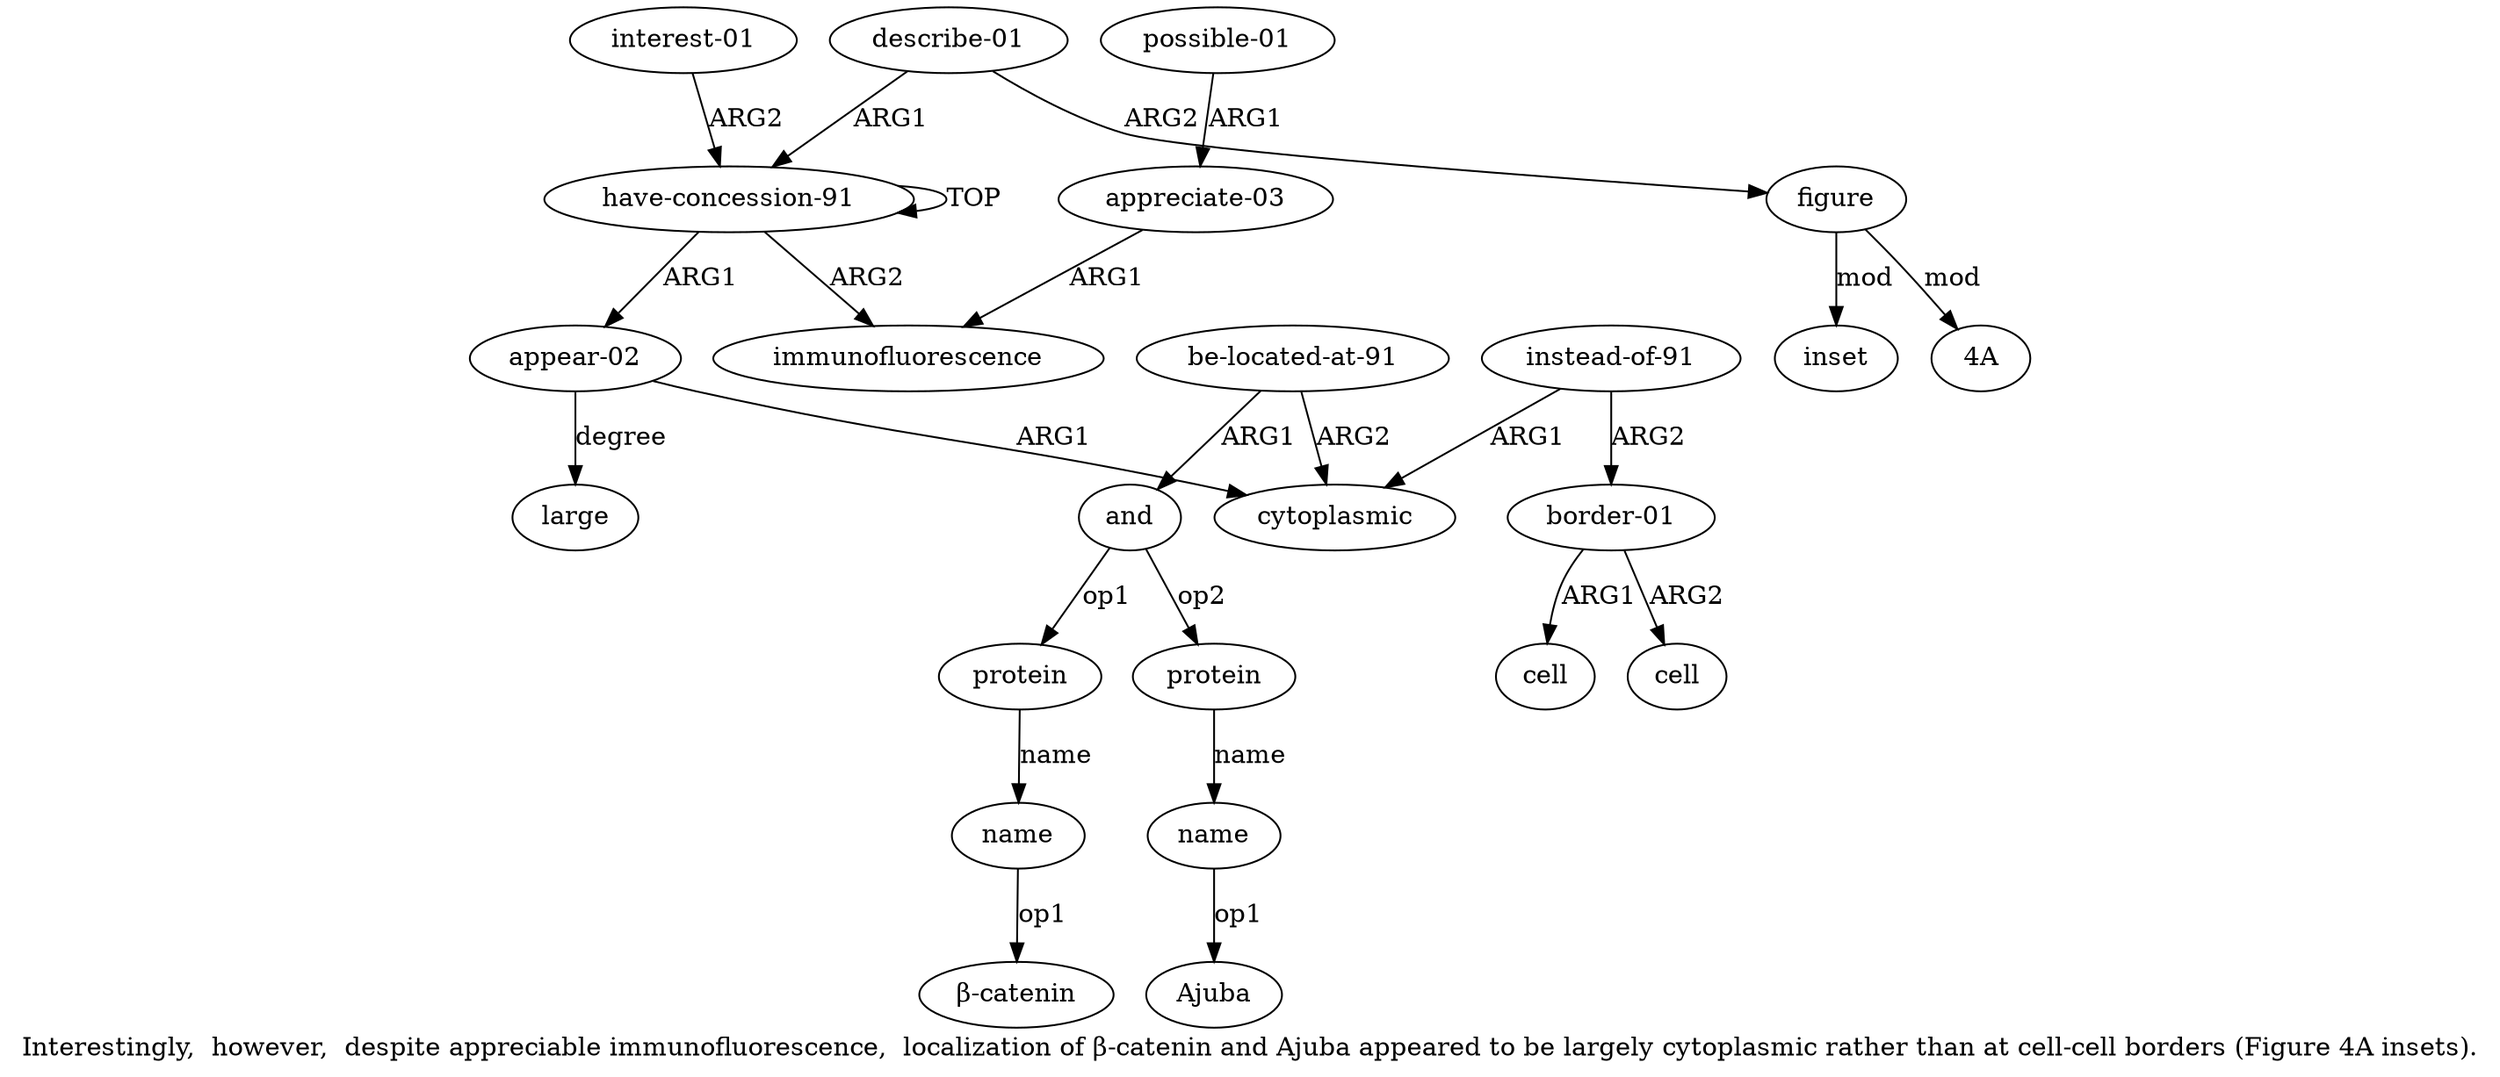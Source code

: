 digraph  {
	graph [label="Interestingly,  however,  despite appreciable immunofluorescence,  localization of β-catenin and Ajuba appeared to be largely cytoplasmic \
rather than at cell-cell borders (Figure 4A insets)."];
	node [label="\N"];
	a20	 [color=black,
		gold_ind=20,
		gold_label="interest-01",
		label="interest-01",
		test_ind=20,
		test_label="interest-01"];
	a0	 [color=black,
		gold_ind=0,
		gold_label="have-concession-91",
		label="have-concession-91",
		test_ind=0,
		test_label="have-concession-91"];
	a20 -> a0 [key=0,
	color=black,
	gold_label=ARG2,
	label=ARG2,
	test_label=ARG2];
a15 [color=black,
	gold_ind=15,
	gold_label="appreciate-03",
	label="appreciate-03",
	test_ind=15,
	test_label="appreciate-03"];
a14 [color=black,
	gold_ind=14,
	gold_label=immunofluorescence,
	label=immunofluorescence,
	test_ind=14,
	test_label=immunofluorescence];
a15 -> a14 [key=0,
color=black,
gold_label=ARG1,
label=ARG1,
test_label=ARG1];
a17 [color=black,
gold_ind=17,
gold_label="describe-01",
label="describe-01",
test_ind=17,
test_label="describe-01"];
a18 [color=black,
gold_ind=18,
gold_label=figure,
label=figure,
test_ind=18,
test_label=figure];
a17 -> a18 [key=0,
color=black,
gold_label=ARG2,
label=ARG2,
test_label=ARG2];
a17 -> a0 [key=0,
color=black,
gold_label=ARG1,
label=ARG1,
test_label=ARG1];
a16 [color=black,
gold_ind=16,
gold_label="possible-01",
label="possible-01",
test_ind=16,
test_label="possible-01"];
a16 -> a15 [key=0,
color=black,
gold_label=ARG1,
label=ARG1,
test_label=ARG1];
a11 [color=black,
gold_ind=11,
gold_label=cell,
label=cell,
test_ind=11,
test_label=cell];
a10 [color=black,
gold_ind=10,
gold_label="border-01",
label="border-01",
test_ind=10,
test_label="border-01"];
a10 -> a11 [key=0,
color=black,
gold_label=ARG1,
label=ARG1,
test_label=ARG1];
a12 [color=black,
gold_ind=12,
gold_label=cell,
label=cell,
test_ind=12,
test_label=cell];
a10 -> a12 [key=0,
color=black,
gold_label=ARG2,
label=ARG2,
test_label=ARG2];
a13 [color=black,
gold_ind=13,
gold_label=large,
label=large,
test_ind=13,
test_label=large];
a19 [color=black,
gold_ind=19,
gold_label=inset,
label=inset,
test_ind=19,
test_label=inset];
a18 -> a19 [key=0,
color=black,
gold_label=mod,
label=mod,
test_label=mod];
"a18 4A" [color=black,
gold_ind=-1,
gold_label="4A",
label="4A",
test_ind=-1,
test_label="4A"];
a18 -> "a18 4A" [key=0,
color=black,
gold_label=mod,
label=mod,
test_label=mod];
a1 [color=black,
gold_ind=1,
gold_label="appear-02",
label="appear-02",
test_ind=1,
test_label="appear-02"];
a1 -> a13 [key=0,
color=black,
gold_label=degree,
label=degree,
test_label=degree];
a2 [color=black,
gold_ind=2,
gold_label=cytoplasmic,
label=cytoplasmic,
test_ind=2,
test_label=cytoplasmic];
a1 -> a2 [key=0,
color=black,
gold_label=ARG1,
label=ARG1,
test_label=ARG1];
a0 -> a14 [key=0,
color=black,
gold_label=ARG2,
label=ARG2,
test_label=ARG2];
a0 -> a1 [key=0,
color=black,
gold_label=ARG1,
label=ARG1,
test_label=ARG1];
a0 -> a0 [key=0,
color=black,
gold_label=TOP,
label=TOP,
test_label=TOP];
a3 [color=black,
gold_ind=3,
gold_label="be-located-at-91",
label="be-located-at-91",
test_ind=3,
test_label="be-located-at-91"];
a3 -> a2 [key=0,
color=black,
gold_label=ARG2,
label=ARG2,
test_label=ARG2];
a4 [color=black,
gold_ind=4,
gold_label=and,
label=and,
test_ind=4,
test_label=and];
a3 -> a4 [key=0,
color=black,
gold_label=ARG1,
label=ARG1,
test_label=ARG1];
a5 [color=black,
gold_ind=5,
gold_label=protein,
label=protein,
test_ind=5,
test_label=protein];
a6 [color=black,
gold_ind=6,
gold_label=name,
label=name,
test_ind=6,
test_label=name];
a5 -> a6 [key=0,
color=black,
gold_label=name,
label=name,
test_label=name];
a4 -> a5 [key=0,
color=black,
gold_label=op1,
label=op1,
test_label=op1];
a7 [color=black,
gold_ind=7,
gold_label=protein,
label=protein,
test_ind=7,
test_label=protein];
a4 -> a7 [key=0,
color=black,
gold_label=op2,
label=op2,
test_label=op2];
a8 [color=black,
gold_ind=8,
gold_label=name,
label=name,
test_ind=8,
test_label=name];
a7 -> a8 [key=0,
color=black,
gold_label=name,
label=name,
test_label=name];
"a6 β-catenin" [color=black,
gold_ind=-1,
gold_label="β-catenin",
label="β-catenin",
test_ind=-1,
test_label="β-catenin"];
a6 -> "a6 β-catenin" [key=0,
color=black,
gold_label=op1,
label=op1,
test_label=op1];
a9 [color=black,
gold_ind=9,
gold_label="instead-of-91",
label="instead-of-91",
test_ind=9,
test_label="instead-of-91"];
a9 -> a10 [key=0,
color=black,
gold_label=ARG2,
label=ARG2,
test_label=ARG2];
a9 -> a2 [key=0,
color=black,
gold_label=ARG1,
label=ARG1,
test_label=ARG1];
"a8 Ajuba" [color=black,
gold_ind=-1,
gold_label=Ajuba,
label=Ajuba,
test_ind=-1,
test_label=Ajuba];
a8 -> "a8 Ajuba" [key=0,
color=black,
gold_label=op1,
label=op1,
test_label=op1];
}
